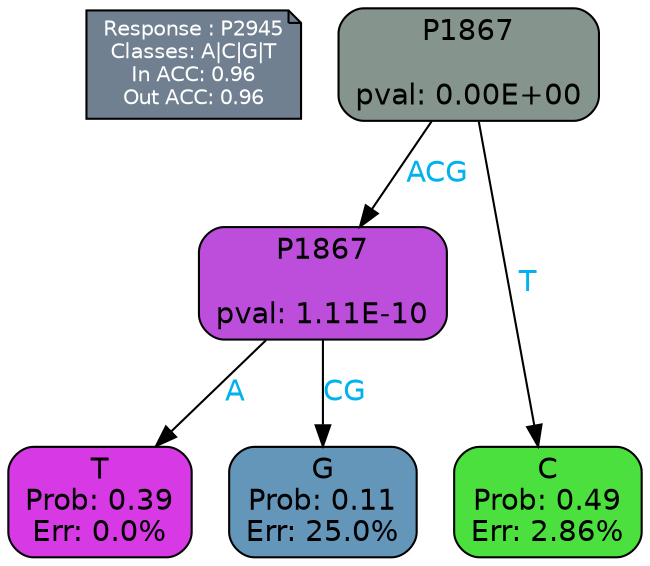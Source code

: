 digraph Tree {
node [shape=box, style="filled, rounded", color="black", fontname=helvetica] ;
graph [ranksep=equally, splines=polylines, bgcolor=transparent, dpi=600] ;
edge [fontname=helvetica] ;
LEGEND [label="Response : P2945
Classes: A|C|G|T
In ACC: 0.96
Out ACC: 0.96
",shape=note,align=left,style=filled,fillcolor="slategray",fontcolor="white",fontsize=10];1 [label="P1867

pval: 0.00E+00", fillcolor="#85958d"] ;
2 [label="P1867

pval: 1.11E-10", fillcolor="#bd4ddb"] ;
3 [label="T
Prob: 0.39
Err: 0.0%", fillcolor="#d739e5"] ;
4 [label="G
Prob: 0.11
Err: 25.0%", fillcolor="#6496ba"] ;
5 [label="C
Prob: 0.49
Err: 2.86%", fillcolor="#4be03d"] ;
1 -> 2 [label="ACG",fontcolor=deepskyblue2] ;
1 -> 5 [label="T",fontcolor=deepskyblue2] ;
2 -> 3 [label="A",fontcolor=deepskyblue2] ;
2 -> 4 [label="CG",fontcolor=deepskyblue2] ;
{rank = same; 3;4;5;}{rank = same; LEGEND;1;}}